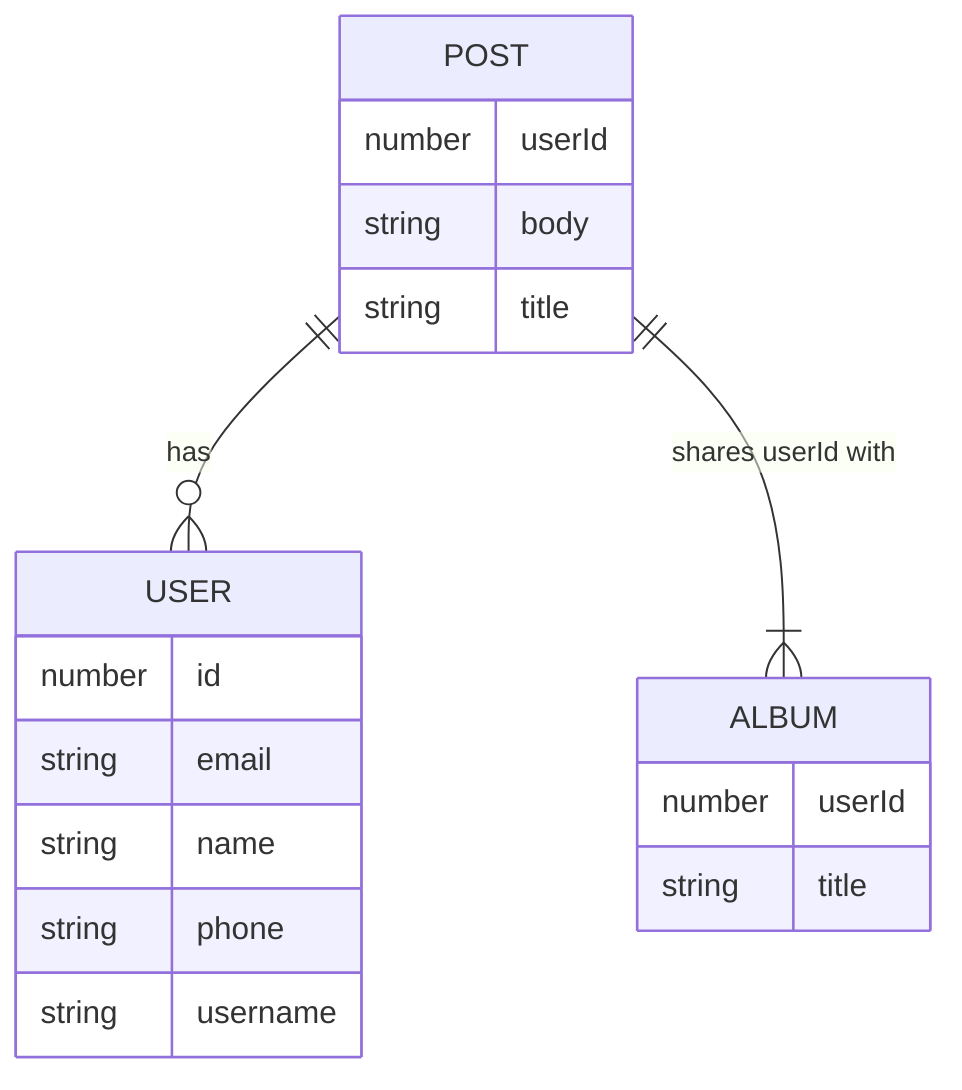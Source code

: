 erDiagram
    POST ||--o{ USER : "has"
    POST ||--|{ ALBUM : "shares userId with"
    POST {
        number userId
        string body
        string title
    }
    USER {
        number id
        string email
        string name
        string phone
        string username
    }
    ALBUM {
        number userId
        string title
    }